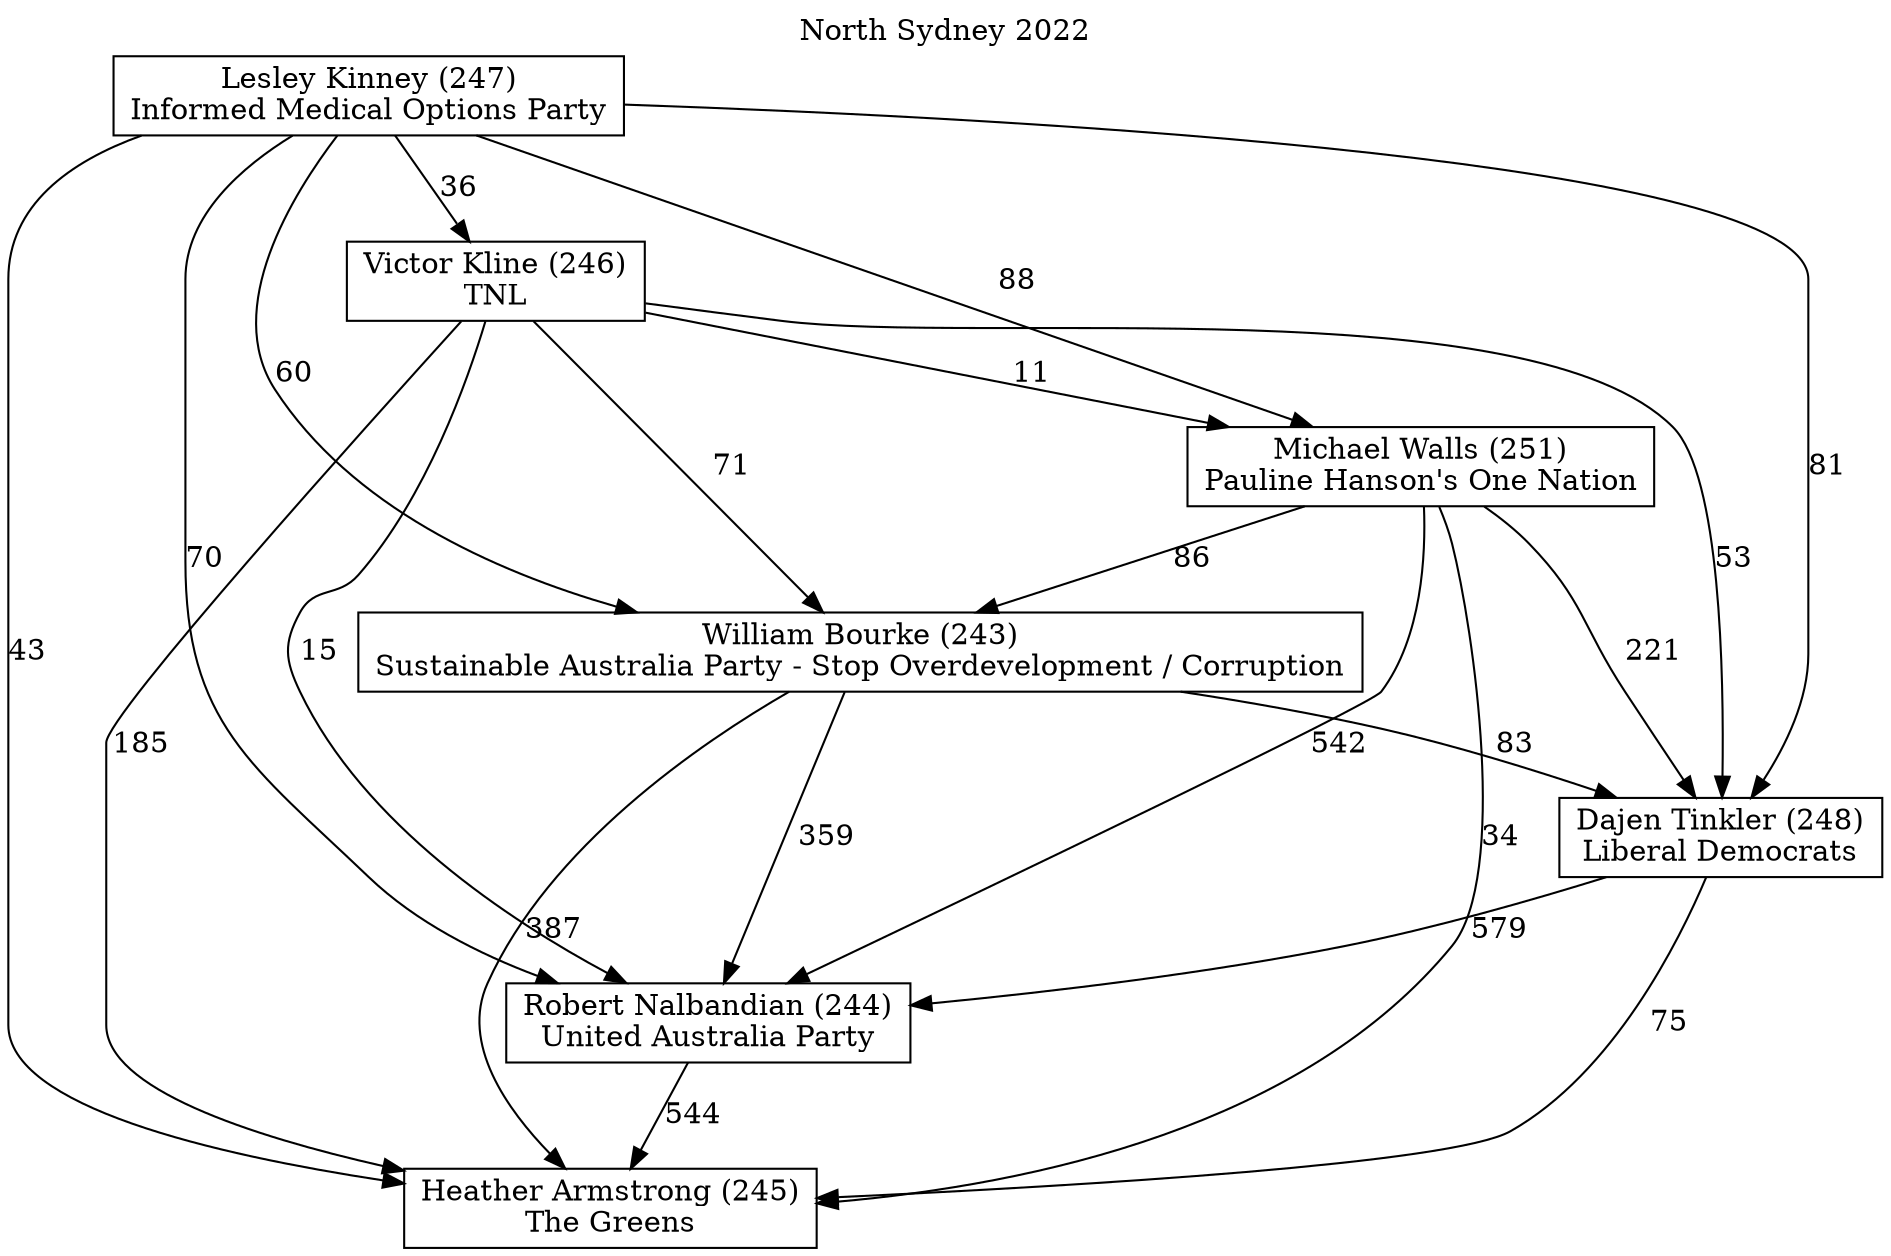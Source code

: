 // House preference flow
digraph "Heather Armstrong (245)_North Sydney_2022" {
	graph [label="North Sydney 2022" labelloc=t mclimit=10]
	node [shape=box]
	"Victor Kline (246)" [label="Victor Kline (246)
TNL"]
	"Lesley Kinney (247)" [label="Lesley Kinney (247)
Informed Medical Options Party"]
	"William Bourke (243)" [label="William Bourke (243)
Sustainable Australia Party - Stop Overdevelopment / Corruption"]
	"Robert Nalbandian (244)" [label="Robert Nalbandian (244)
United Australia Party"]
	"Michael Walls (251)" [label="Michael Walls (251)
Pauline Hanson's One Nation"]
	"Heather Armstrong (245)" [label="Heather Armstrong (245)
The Greens"]
	"Dajen Tinkler (248)" [label="Dajen Tinkler (248)
Liberal Democrats"]
	"Lesley Kinney (247)" -> "William Bourke (243)" [label=60]
	"Victor Kline (246)" -> "Robert Nalbandian (244)" [label=15]
	"William Bourke (243)" -> "Heather Armstrong (245)" [label=387]
	"Lesley Kinney (247)" -> "Michael Walls (251)" [label=88]
	"Victor Kline (246)" -> "Dajen Tinkler (248)" [label=53]
	"Dajen Tinkler (248)" -> "Robert Nalbandian (244)" [label=579]
	"Lesley Kinney (247)" -> "Dajen Tinkler (248)" [label=81]
	"Victor Kline (246)" -> "Michael Walls (251)" [label=11]
	"Dajen Tinkler (248)" -> "Heather Armstrong (245)" [label=75]
	"Michael Walls (251)" -> "William Bourke (243)" [label=86]
	"William Bourke (243)" -> "Dajen Tinkler (248)" [label=83]
	"Lesley Kinney (247)" -> "Victor Kline (246)" [label=36]
	"Lesley Kinney (247)" -> "Robert Nalbandian (244)" [label=70]
	"Victor Kline (246)" -> "Heather Armstrong (245)" [label=185]
	"William Bourke (243)" -> "Robert Nalbandian (244)" [label=359]
	"Victor Kline (246)" -> "William Bourke (243)" [label=71]
	"Lesley Kinney (247)" -> "Heather Armstrong (245)" [label=43]
	"Robert Nalbandian (244)" -> "Heather Armstrong (245)" [label=544]
	"Michael Walls (251)" -> "Dajen Tinkler (248)" [label=221]
	"Michael Walls (251)" -> "Heather Armstrong (245)" [label=34]
	"Michael Walls (251)" -> "Robert Nalbandian (244)" [label=542]
}
